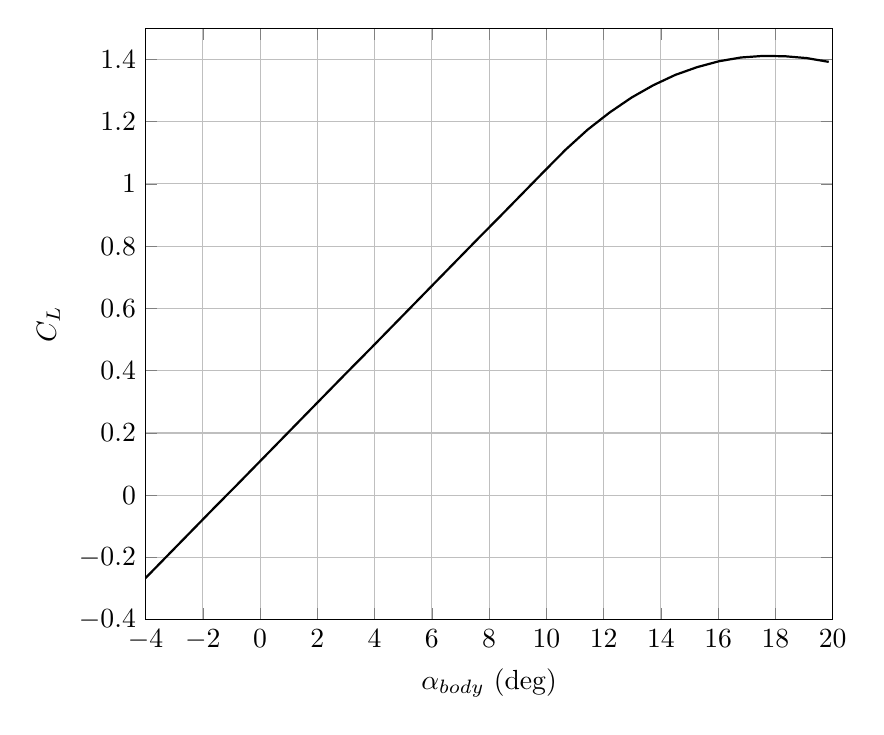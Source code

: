 %CL vs Alpha clean WING
\begin{tikzpicture}

\begin{axis}[
width=0.85\textwidth,
height=0.75\textwidth,
scaled ticks=false, tick label style={/pgf/number format/fixed},
xmin=-4,
xmax=20,
xlabel={$\alpha_{body}$ (deg)},
xmajorgrids,
ymin=-0.4,
ymax=1.5,
ylabel={$C_L$ },
ymajorgrids,
]

\addplot [
color=black,
thick
]
table[row sep=crcr]{
-10.0	-0.829\\
-9.234	-0.757\\
-8.469	-0.685\\
-7.703	-0.613\\
-6.937	-0.541\\
-6.172	-0.469\\
-5.406	-0.398\\
-4.64	-0.326\\
-3.875	-0.254\\
-3.109	-0.182\\
-2.343	-0.11\\
-1.578	-0.038\\
-0.812	0.033\\
-0.046	0.105\\
0.72	0.177\\
1.485	0.249\\
2.251	0.321\\
3.017	0.393\\
3.782	0.464\\
4.548	0.536\\
5.314	0.608\\
6.079	0.68\\
6.845	0.752\\
7.611	0.824\\
8.376	0.895\\
9.142	0.967\\
9.908	1.039\\
10.673	1.11\\
11.439	1.174\\
12.205	1.229\\
12.97	1.277\\
13.736	1.317\\
14.502	1.35\\
15.267	1.375\\
16.033	1.394\\
16.799	1.406\\
17.565	1.411\\
18.33	1.41\\
19.096	1.404\\
19.862	1.392\\
};
\end{axis}
\end{tikzpicture}%
